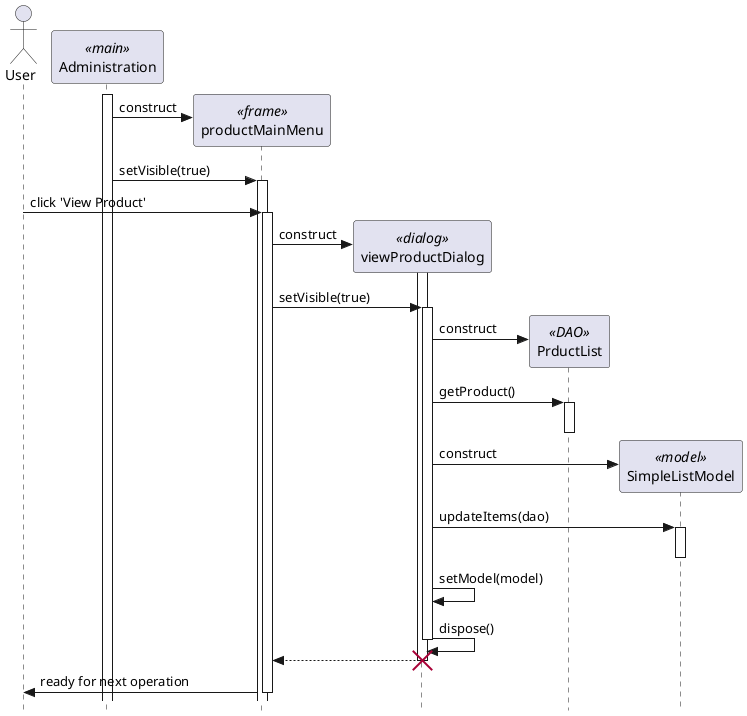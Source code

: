 @startuml
' use strict UML mode
skinparam style strictuml

actor "User" as user

participant "Administration" as main <<main>>
main++

create "productMainMenu" as menu <<frame>>
main -> menu : construct
main -> menu++ : setVisible(true)

user -> menu++ : click 'View Product'

create "viewProductDialog" as editor <<dialog>>
menu -> editor : construct

'activate editor constructer
editor++

menu -> editor++ : setVisible(true)



' create a DAO
create "PrductList" as dao <<DAO>>
editor -> dao : construct
editor -> dao++ : getProduct()
dao--


create "SimpleListModel" as model <<model>>
editor -> model : construct

editor -> model++ : updateItems(dao)
model--
editor -> editor : setModel(model)


' dispose dialog
editor -> editor-- : dispose()

' show control returning to the menu as the dialog closes
return

destroy editor

menu –> user-- : ready for next operation
@enduml